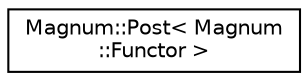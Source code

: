 digraph "圖形化之類別階層"
{
  edge [fontname="Helvetica",fontsize="10",labelfontname="Helvetica",labelfontsize="10"];
  node [fontname="Helvetica",fontsize="10",shape=record];
  rankdir="LR";
  Node1 [label="Magnum::Post\< Magnum\l::Functor \>",height=0.2,width=0.4,color="black", fillcolor="white", style="filled",URL="$class_magnum_1_1_post.html"];
}
